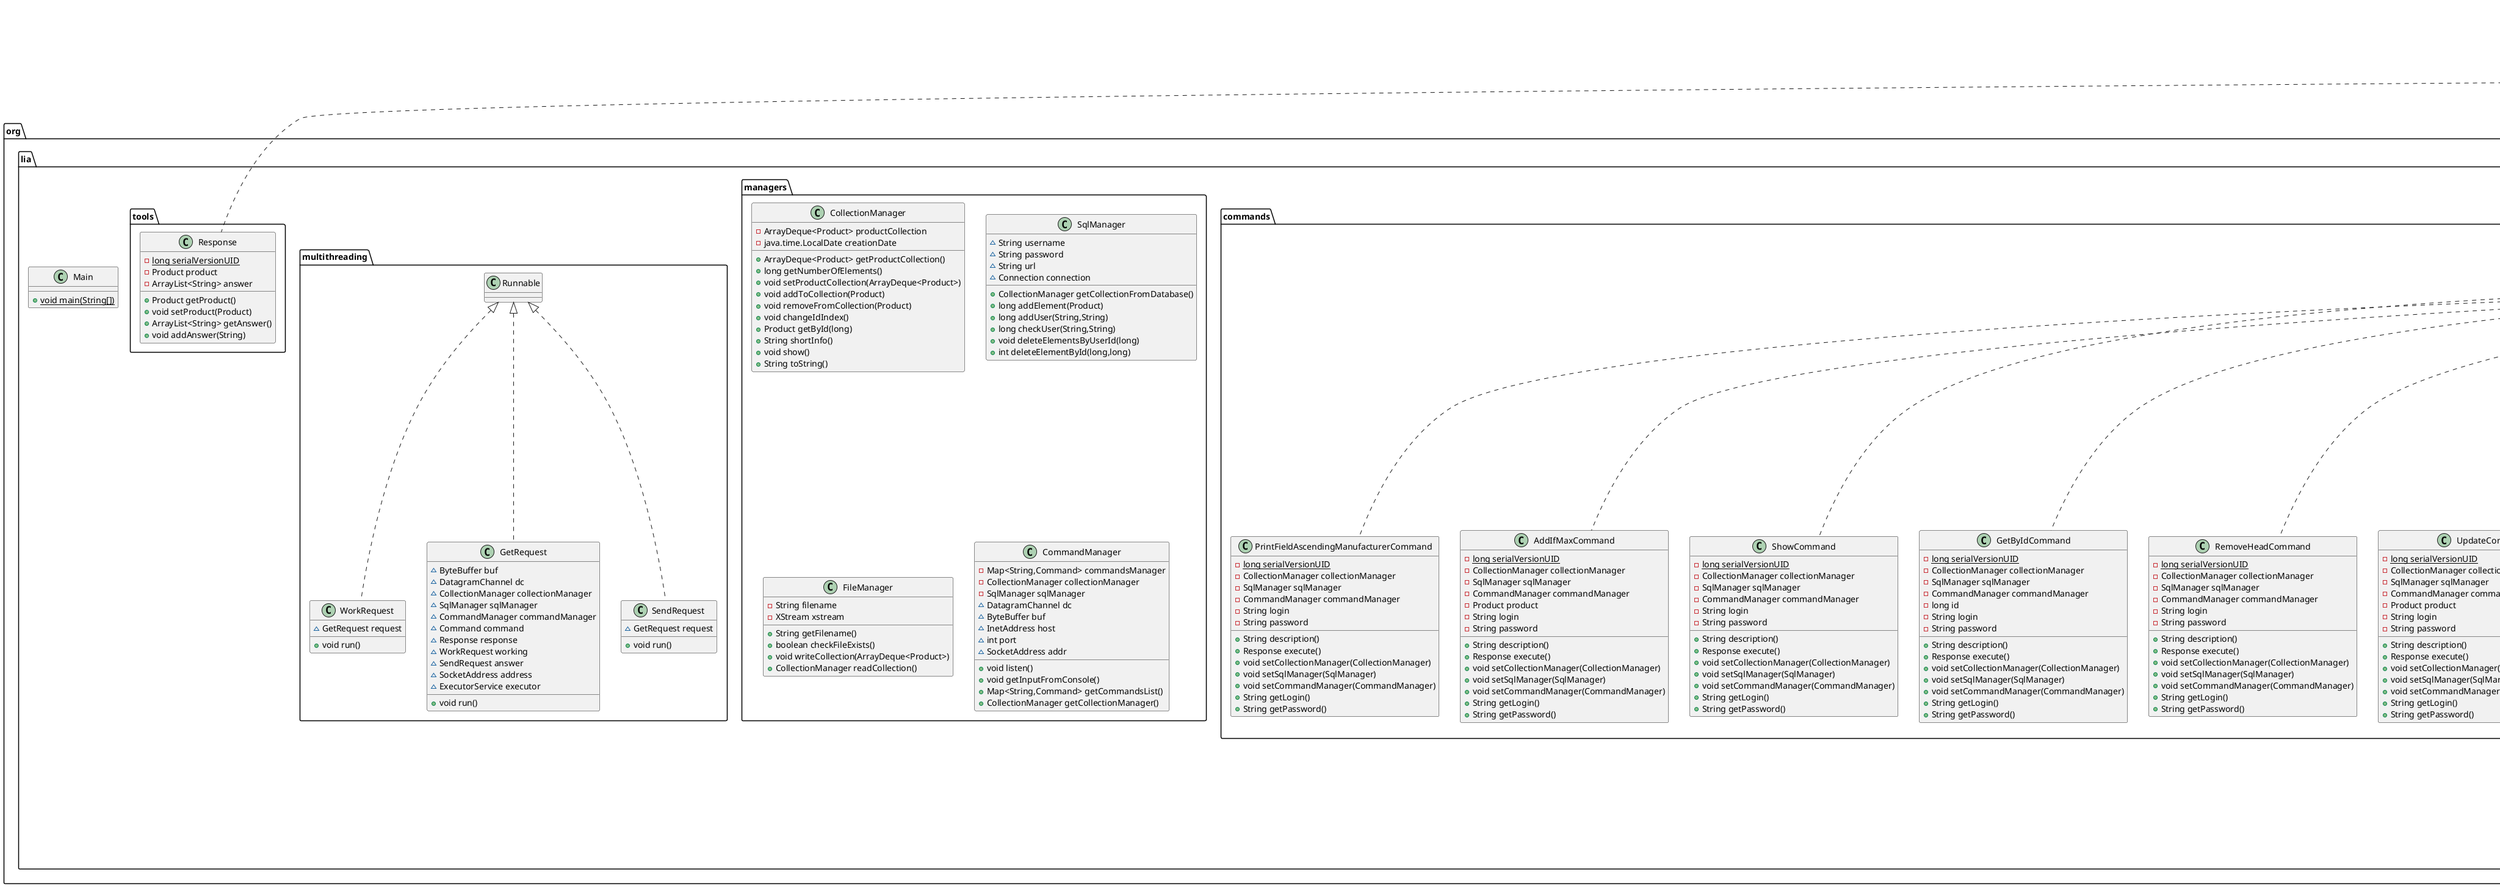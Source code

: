 @startuml
class org.lia.commands.PrintFieldAscendingManufacturerCommand {
- {static} long serialVersionUID
- CollectionManager collectionManager
- SqlManager sqlManager
- CommandManager commandManager
- String login
- String password
+ String description()
+ Response execute()
+ void setCollectionManager(CollectionManager)
+ void setSqlManager(SqlManager)
+ void setCommandManager(CommandManager)
+ String getLogin()
+ String getPassword()
}


class org.lia.managers.CollectionManager {
- ArrayDeque<Product> productCollection
- java.time.LocalDate creationDate
+ ArrayDeque<Product> getProductCollection()
+ long getNumberOfElements()
+ void setProductCollection(ArrayDeque<Product>)
+ void addToCollection(Product)
+ void removeFromCollection(Product)
+ void changeIdIndex()
+ Product getById(long)
+ String shortInfo()
+ void show()
+ String toString()
}


class org.lia.Main {
+ {static} void main(String[])
}

class org.lia.models.Product {
- {static} long serialVersionUID
- long id
- String name
- Coordinates coordinates
- java.sql.Date creationDate
- Integer price
- String partNumber
- Integer manufactureCost
- UnitOfMeasure unitOfMeasure
- Organization manufacturer
- long userId
+ void setup()
+ void setId(long)
+ long getId()
+ String getName()
+ void setName(String)
+ Coordinates getCoordinates()
+ void setCoordinates(Coordinates)
+ Date getCreationDate()
+ Integer getPrice()
+ void setPrice(Integer)
+ String getPartNumber()
+ void setPartNumber(String)
+ Integer getManufactureCost()
+ void setManufactureCost(Integer)
+ UnitOfMeasure getUnitOfMeasure()
+ void setUnitOfMeasure(UnitOfMeasure)
+ Organization getManufacturer()
+ void setManufacturer(Organization)
+ void setUserId(long)
+ long getUserId()
+ boolean equals(Object)
+ int hashCode()
+ String toString()
+ int compareTo(Product)
}


class org.lia.commands.AddIfMaxCommand {
- {static} long serialVersionUID
- CollectionManager collectionManager
- SqlManager sqlManager
- CommandManager commandManager
- Product product
- String login
- String password
+ String description()
+ Response execute()
+ void setCollectionManager(CollectionManager)
+ void setSqlManager(SqlManager)
+ void setCommandManager(CommandManager)
+ String getLogin()
+ String getPassword()
}


class org.lia.models.Organization {
- {static} long serialVersionUID
- Long id
- String name
- String fullName
- Integer employeesCount
- {static} Long currentId
+ Long getId()
+ void setId(Long)
+ String getName()
+ void setName(String)
+ String getFullName()
+ void setFullName(String)
+ Integer getEmployeesCount()
+ void setEmployeesCount(Integer)
+ {static} void updateId(long)
+ boolean equals(Object)
+ int hashCode()
+ String toString()
+ int compareTo(Organization)
}


class org.lia.commands.ShowCommand {
- {static} long serialVersionUID
- CollectionManager collectionManager
- SqlManager sqlManager
- CommandManager commandManager
- String login
- String password
+ String description()
+ Response execute()
+ void setCollectionManager(CollectionManager)
+ void setSqlManager(SqlManager)
+ void setCommandManager(CommandManager)
+ String getLogin()
+ String getPassword()
}


class org.lia.multithreading.WorkRequest {
~ GetRequest request
+ void run()
}


class org.lia.commands.GetByIdCommand {
- {static} long serialVersionUID
- CollectionManager collectionManager
- SqlManager sqlManager
- CommandManager commandManager
- long id
- String login
- String password
+ String description()
+ Response execute()
+ void setCollectionManager(CollectionManager)
+ void setSqlManager(SqlManager)
+ void setCommandManager(CommandManager)
+ String getLogin()
+ String getPassword()
}


class org.lia.tools.Response {
- {static} long serialVersionUID
- Product product
- ArrayList<String> answer
+ Product getProduct()
+ void setProduct(Product)
+ ArrayList<String> getAnswer()
+ void addAnswer(String)
}


class org.lia.commands.RemoveHeadCommand {
- {static} long serialVersionUID
- CollectionManager collectionManager
- SqlManager sqlManager
- CommandManager commandManager
- String login
- String password
+ String description()
+ Response execute()
+ void setCollectionManager(CollectionManager)
+ void setSqlManager(SqlManager)
+ void setCommandManager(CommandManager)
+ String getLogin()
+ String getPassword()
}


class org.lia.commands.UpdateCommand {
- {static} long serialVersionUID
- CollectionManager collectionManager
- SqlManager sqlManager
- CommandManager commandManager
- Product product
- String login
- String password
+ String description()
+ Response execute()
+ void setCollectionManager(CollectionManager)
+ void setSqlManager(SqlManager)
+ void setCommandManager(CommandManager)
+ String getLogin()
+ String getPassword()
}


class org.lia.commands.MinByIdCommand {
- {static} long serialVersionUID
- CollectionManager collectionManager
- SqlManager sqlManager
- CommandManager commandManager
- String login
- String password
+ String description()
+ Response execute()
+ void setCollectionManager(CollectionManager)
+ void setSqlManager(SqlManager)
+ void setCommandManager(CommandManager)
+ String getLogin()
+ String getPassword()
}


class org.lia.commands.RemoveByIdCommand {
- {static} long serialVersionUID
- CollectionManager collectionManager
- SqlManager sqlManager
- CommandManager commandManager
- long id
- String login
- String password
+ String description()
+ Response execute()
+ void setCollectionManager(CollectionManager)
+ void setSqlManager(SqlManager)
+ void setCommandManager(CommandManager)
+ String getLogin()
+ String getPassword()
}


class org.lia.models.Coordinates {
- {static} long serialVersionUID
- long x
- double y
+ long getX()
+ double getY()
+ void setX(long)
+ void setY(double)
+ boolean equals(Object)
+ int hashCode()
+ String toString()
}


class org.lia.multithreading.GetRequest {
~ ByteBuffer buf
~ DatagramChannel dc
~ CollectionManager collectionManager
~ SqlManager sqlManager
~ CommandManager commandManager
~ Command command
~ Response response
~ WorkRequest working
~ SendRequest answer
~ SocketAddress address
~ ExecutorService executor
+ void run()
}


interface org.lia.commands.Command {
~ Response execute()
~ void setCollectionManager(CollectionManager)
~ void setSqlManager(SqlManager)
~ void setCommandManager(CommandManager)
~ String description()
+ String getLogin()
+ String getPassword()
}

class org.lia.commands.ClearCommand {
- {static} long serialVersionUID
- CollectionManager collectionManager
- SqlManager sqlManager
- CommandManager commandManager
- String login
- String password
+ String description()
+ Response execute()
+ void setCollectionManager(CollectionManager)
+ void setSqlManager(SqlManager)
+ void setCommandManager(CommandManager)
+ String getLogin()
+ String getPassword()
}


class org.lia.commands.AddCommand {
- {static} long serialVersionUID
- CollectionManager collectionManager
- SqlManager sqlManager
- CommandManager commandManager
- Product product
- String login
- String password
+ String description()
+ Response execute()
+ void setCollectionManager(CollectionManager)
+ void setSqlManager(SqlManager)
+ void setCommandManager(CommandManager)
+ String getLogin()
+ String getPassword()
}


class org.lia.managers.SqlManager {
~ String username
~ String password
~ String url
~ Connection connection
+ CollectionManager getCollectionFromDatabase()
+ long addElement(Product)
+ long addUser(String,String)
+ long checkUser(String,String)
+ void deleteElementsByUserId(long)
+ int deleteElementById(long,long)
}


class org.lia.multithreading.SendRequest {
~ GetRequest request
+ void run()
}


class org.lia.commands.InfoCommand {
- {static} long serialVersionUID
- String login
- String password
- CollectionManager collectionManager
- SqlManager sqlManager
- CommandManager commandManager
+ String description()
+ Response execute()
+ void setCollectionManager(CollectionManager)
+ void setSqlManager(SqlManager)
+ void setCommandManager(CommandManager)
+ String getLogin()
+ String getPassword()
}


class org.lia.commands.CountByPartNumberCommand {
- {static} long serialVersionUID
- CollectionManager collectionManager
- SqlManager sqlManager
- CommandManager commandManager
- String partNumber
- String login
- String password
+ String description()
+ Response execute()
+ void setCollectionManager(CollectionManager)
+ void setSqlManager(SqlManager)
+ void setCommandManager(CommandManager)
+ String getLogin()
+ String getPassword()
}


class org.lia.commands.SignUpCommand {
- {static} long serialVersionUID
- CollectionManager collectionManager
- SqlManager sqlManager
- CommandManager commandManager
- String login
- String passwordString
- byte[] passwordByte
- String password
+ String description()
+ Response execute()
+ void setCollectionManager(CollectionManager)
+ void setSqlManager(SqlManager)
+ void setCommandManager(CommandManager)
+ String getLogin()
+ String getPassword()
}


class org.lia.commands.RemoveLowerCommand {
- {static} long serialVersionUID
- CollectionManager collectionManager
- SqlManager sqlManager
- CommandManager commandManager
- long id
- String login
- String password
+ String description()
+ Response execute()
+ void setCollectionManager(CollectionManager)
+ void setSqlManager(SqlManager)
+ void setCommandManager(CommandManager)
+ String getLogin()
+ String getPassword()
}


enum org.lia.models.UnitOfMeasure {
+  CENTIMETERS
+  SQUARE_METERS
+  MILLILITERS
+  GRAMS
}

class org.lia.managers.FileManager {
- String filename
- XStream xstream
+ String getFilename()
+ boolean checkFileExists()
+ void writeCollection(ArrayDeque<Product>)
+ CollectionManager readCollection()
}


class org.lia.managers.CommandManager {
- Map<String,Command> commandsManager
- CollectionManager collectionManager
- SqlManager sqlManager
~ DatagramChannel dc
~ ByteBuffer buf
~ InetAddress host
~ int port
~ SocketAddress addr
+ void listen()
+ void getInputFromConsole()
+ Map<String,Command> getCommandsList()
+ CollectionManager getCollectionManager()
}




org.lia.commands.Command <|.. org.lia.commands.PrintFieldAscendingManufacturerCommand
org.lia.models.Comparable <|.. org.lia.models.Product
java.io.Serializable <|.. org.lia.models.Product
org.lia.commands.Command <|.. org.lia.commands.AddIfMaxCommand
org.lia.models.Comparable <|.. org.lia.models.Organization
java.io.Serializable <|.. org.lia.models.Organization
org.lia.commands.Command <|.. org.lia.commands.ShowCommand
org.lia.multithreading.Runnable <|.. org.lia.multithreading.WorkRequest
org.lia.commands.Command <|.. org.lia.commands.GetByIdCommand
java.io.Serializable <|.. org.lia.tools.Response
org.lia.commands.Command <|.. org.lia.commands.RemoveHeadCommand
org.lia.commands.Command <|.. org.lia.commands.UpdateCommand
org.lia.commands.Command <|.. org.lia.commands.MinByIdCommand
org.lia.commands.Command <|.. org.lia.commands.RemoveByIdCommand
java.io.Serializable <|.. org.lia.models.Coordinates
org.lia.multithreading.Runnable <|.. org.lia.multithreading.GetRequest
java.io.Serializable <|-- org.lia.commands.Command
org.lia.commands.Command <|.. org.lia.commands.ClearCommand
org.lia.commands.Command <|.. org.lia.commands.AddCommand
org.lia.multithreading.Runnable <|.. org.lia.multithreading.SendRequest
org.lia.commands.Command <|.. org.lia.commands.InfoCommand
org.lia.commands.Command <|.. org.lia.commands.CountByPartNumberCommand
org.lia.commands.Command <|.. org.lia.commands.SignUpCommand
org.lia.commands.Command <|.. org.lia.commands.RemoveLowerCommand
@enduml